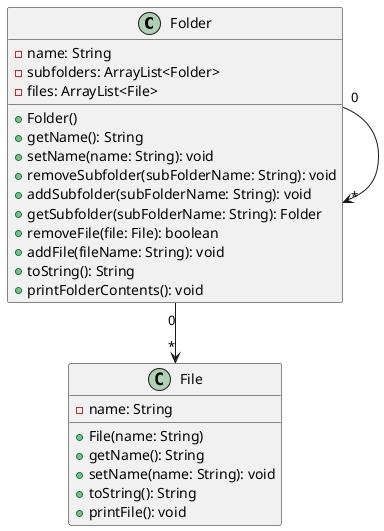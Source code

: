 @startuml


Folder "0" --> "*" Folder
Folder "0" --> "*" File

class File {
    - name: String
    + File(name: String)
    + getName(): String
    + setName(name: String): void
    + toString(): String
    + printFile(): void
}

class Folder {
    - name: String
    - subfolders: ArrayList<Folder>
    - files: ArrayList<File>
    + Folder()
    + getName(): String
    + setName(name: String): void
    + removeSubfolder(subFolderName: String): void
    + addSubfolder(subFolderName: String): void
    + getSubfolder(subFolderName: String): Folder
    + removeFile(file: File): boolean
    + addFile(fileName: String): void
    + toString(): String
    + printFolderContents(): void
}

@enduml
